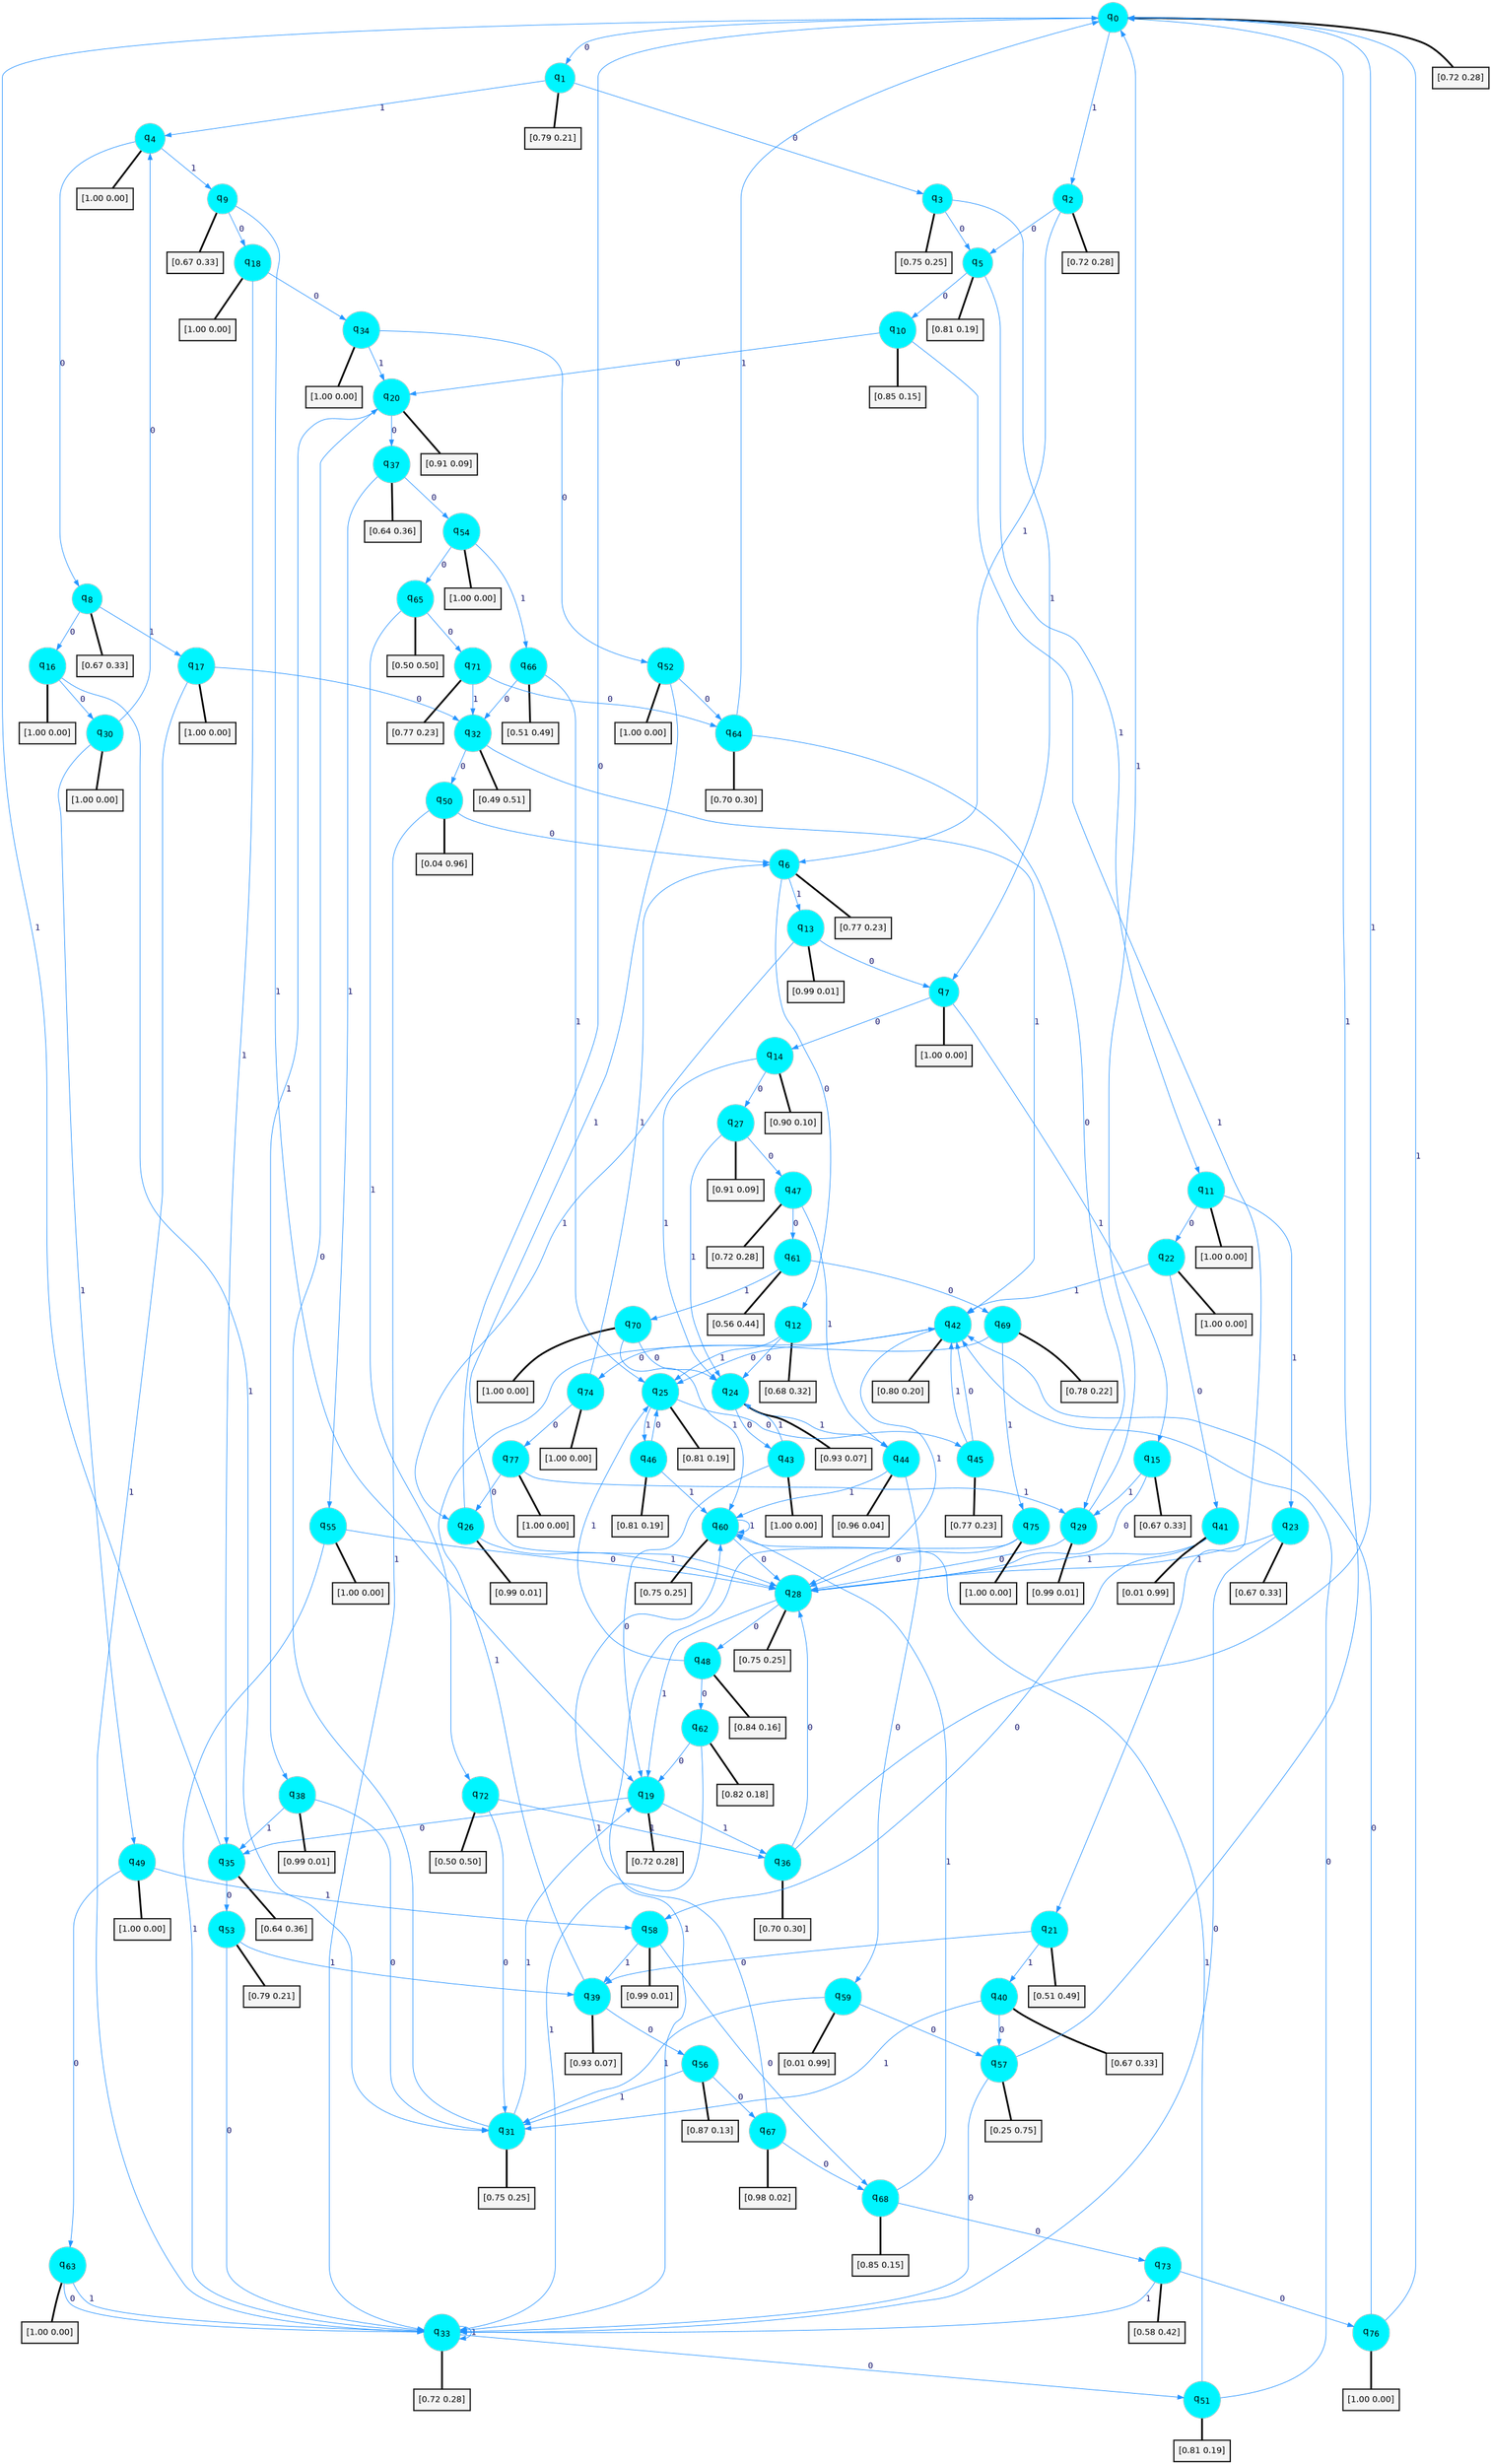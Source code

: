 digraph G {
graph [
bgcolor=transparent, dpi=300, rankdir=TD, size="40,25"];
node [
color=gray, fillcolor=turquoise1, fontcolor=black, fontname=Helvetica, fontsize=16, fontweight=bold, shape=circle, style=filled];
edge [
arrowsize=1, color=dodgerblue1, fontcolor=midnightblue, fontname=courier, fontweight=bold, penwidth=1, style=solid, weight=20];
0[label=<q<SUB>0</SUB>>];
1[label=<q<SUB>1</SUB>>];
2[label=<q<SUB>2</SUB>>];
3[label=<q<SUB>3</SUB>>];
4[label=<q<SUB>4</SUB>>];
5[label=<q<SUB>5</SUB>>];
6[label=<q<SUB>6</SUB>>];
7[label=<q<SUB>7</SUB>>];
8[label=<q<SUB>8</SUB>>];
9[label=<q<SUB>9</SUB>>];
10[label=<q<SUB>10</SUB>>];
11[label=<q<SUB>11</SUB>>];
12[label=<q<SUB>12</SUB>>];
13[label=<q<SUB>13</SUB>>];
14[label=<q<SUB>14</SUB>>];
15[label=<q<SUB>15</SUB>>];
16[label=<q<SUB>16</SUB>>];
17[label=<q<SUB>17</SUB>>];
18[label=<q<SUB>18</SUB>>];
19[label=<q<SUB>19</SUB>>];
20[label=<q<SUB>20</SUB>>];
21[label=<q<SUB>21</SUB>>];
22[label=<q<SUB>22</SUB>>];
23[label=<q<SUB>23</SUB>>];
24[label=<q<SUB>24</SUB>>];
25[label=<q<SUB>25</SUB>>];
26[label=<q<SUB>26</SUB>>];
27[label=<q<SUB>27</SUB>>];
28[label=<q<SUB>28</SUB>>];
29[label=<q<SUB>29</SUB>>];
30[label=<q<SUB>30</SUB>>];
31[label=<q<SUB>31</SUB>>];
32[label=<q<SUB>32</SUB>>];
33[label=<q<SUB>33</SUB>>];
34[label=<q<SUB>34</SUB>>];
35[label=<q<SUB>35</SUB>>];
36[label=<q<SUB>36</SUB>>];
37[label=<q<SUB>37</SUB>>];
38[label=<q<SUB>38</SUB>>];
39[label=<q<SUB>39</SUB>>];
40[label=<q<SUB>40</SUB>>];
41[label=<q<SUB>41</SUB>>];
42[label=<q<SUB>42</SUB>>];
43[label=<q<SUB>43</SUB>>];
44[label=<q<SUB>44</SUB>>];
45[label=<q<SUB>45</SUB>>];
46[label=<q<SUB>46</SUB>>];
47[label=<q<SUB>47</SUB>>];
48[label=<q<SUB>48</SUB>>];
49[label=<q<SUB>49</SUB>>];
50[label=<q<SUB>50</SUB>>];
51[label=<q<SUB>51</SUB>>];
52[label=<q<SUB>52</SUB>>];
53[label=<q<SUB>53</SUB>>];
54[label=<q<SUB>54</SUB>>];
55[label=<q<SUB>55</SUB>>];
56[label=<q<SUB>56</SUB>>];
57[label=<q<SUB>57</SUB>>];
58[label=<q<SUB>58</SUB>>];
59[label=<q<SUB>59</SUB>>];
60[label=<q<SUB>60</SUB>>];
61[label=<q<SUB>61</SUB>>];
62[label=<q<SUB>62</SUB>>];
63[label=<q<SUB>63</SUB>>];
64[label=<q<SUB>64</SUB>>];
65[label=<q<SUB>65</SUB>>];
66[label=<q<SUB>66</SUB>>];
67[label=<q<SUB>67</SUB>>];
68[label=<q<SUB>68</SUB>>];
69[label=<q<SUB>69</SUB>>];
70[label=<q<SUB>70</SUB>>];
71[label=<q<SUB>71</SUB>>];
72[label=<q<SUB>72</SUB>>];
73[label=<q<SUB>73</SUB>>];
74[label=<q<SUB>74</SUB>>];
75[label=<q<SUB>75</SUB>>];
76[label=<q<SUB>76</SUB>>];
77[label=<q<SUB>77</SUB>>];
78[label="[0.72 0.28]", shape=box,fontcolor=black, fontname=Helvetica, fontsize=14, penwidth=2, fillcolor=whitesmoke,color=black];
79[label="[0.79 0.21]", shape=box,fontcolor=black, fontname=Helvetica, fontsize=14, penwidth=2, fillcolor=whitesmoke,color=black];
80[label="[0.72 0.28]", shape=box,fontcolor=black, fontname=Helvetica, fontsize=14, penwidth=2, fillcolor=whitesmoke,color=black];
81[label="[0.75 0.25]", shape=box,fontcolor=black, fontname=Helvetica, fontsize=14, penwidth=2, fillcolor=whitesmoke,color=black];
82[label="[1.00 0.00]", shape=box,fontcolor=black, fontname=Helvetica, fontsize=14, penwidth=2, fillcolor=whitesmoke,color=black];
83[label="[0.81 0.19]", shape=box,fontcolor=black, fontname=Helvetica, fontsize=14, penwidth=2, fillcolor=whitesmoke,color=black];
84[label="[0.77 0.23]", shape=box,fontcolor=black, fontname=Helvetica, fontsize=14, penwidth=2, fillcolor=whitesmoke,color=black];
85[label="[1.00 0.00]", shape=box,fontcolor=black, fontname=Helvetica, fontsize=14, penwidth=2, fillcolor=whitesmoke,color=black];
86[label="[0.67 0.33]", shape=box,fontcolor=black, fontname=Helvetica, fontsize=14, penwidth=2, fillcolor=whitesmoke,color=black];
87[label="[0.67 0.33]", shape=box,fontcolor=black, fontname=Helvetica, fontsize=14, penwidth=2, fillcolor=whitesmoke,color=black];
88[label="[0.85 0.15]", shape=box,fontcolor=black, fontname=Helvetica, fontsize=14, penwidth=2, fillcolor=whitesmoke,color=black];
89[label="[1.00 0.00]", shape=box,fontcolor=black, fontname=Helvetica, fontsize=14, penwidth=2, fillcolor=whitesmoke,color=black];
90[label="[0.68 0.32]", shape=box,fontcolor=black, fontname=Helvetica, fontsize=14, penwidth=2, fillcolor=whitesmoke,color=black];
91[label="[0.99 0.01]", shape=box,fontcolor=black, fontname=Helvetica, fontsize=14, penwidth=2, fillcolor=whitesmoke,color=black];
92[label="[0.90 0.10]", shape=box,fontcolor=black, fontname=Helvetica, fontsize=14, penwidth=2, fillcolor=whitesmoke,color=black];
93[label="[0.67 0.33]", shape=box,fontcolor=black, fontname=Helvetica, fontsize=14, penwidth=2, fillcolor=whitesmoke,color=black];
94[label="[1.00 0.00]", shape=box,fontcolor=black, fontname=Helvetica, fontsize=14, penwidth=2, fillcolor=whitesmoke,color=black];
95[label="[1.00 0.00]", shape=box,fontcolor=black, fontname=Helvetica, fontsize=14, penwidth=2, fillcolor=whitesmoke,color=black];
96[label="[1.00 0.00]", shape=box,fontcolor=black, fontname=Helvetica, fontsize=14, penwidth=2, fillcolor=whitesmoke,color=black];
97[label="[0.72 0.28]", shape=box,fontcolor=black, fontname=Helvetica, fontsize=14, penwidth=2, fillcolor=whitesmoke,color=black];
98[label="[0.91 0.09]", shape=box,fontcolor=black, fontname=Helvetica, fontsize=14, penwidth=2, fillcolor=whitesmoke,color=black];
99[label="[0.51 0.49]", shape=box,fontcolor=black, fontname=Helvetica, fontsize=14, penwidth=2, fillcolor=whitesmoke,color=black];
100[label="[1.00 0.00]", shape=box,fontcolor=black, fontname=Helvetica, fontsize=14, penwidth=2, fillcolor=whitesmoke,color=black];
101[label="[0.67 0.33]", shape=box,fontcolor=black, fontname=Helvetica, fontsize=14, penwidth=2, fillcolor=whitesmoke,color=black];
102[label="[0.93 0.07]", shape=box,fontcolor=black, fontname=Helvetica, fontsize=14, penwidth=2, fillcolor=whitesmoke,color=black];
103[label="[0.81 0.19]", shape=box,fontcolor=black, fontname=Helvetica, fontsize=14, penwidth=2, fillcolor=whitesmoke,color=black];
104[label="[0.99 0.01]", shape=box,fontcolor=black, fontname=Helvetica, fontsize=14, penwidth=2, fillcolor=whitesmoke,color=black];
105[label="[0.91 0.09]", shape=box,fontcolor=black, fontname=Helvetica, fontsize=14, penwidth=2, fillcolor=whitesmoke,color=black];
106[label="[0.75 0.25]", shape=box,fontcolor=black, fontname=Helvetica, fontsize=14, penwidth=2, fillcolor=whitesmoke,color=black];
107[label="[0.99 0.01]", shape=box,fontcolor=black, fontname=Helvetica, fontsize=14, penwidth=2, fillcolor=whitesmoke,color=black];
108[label="[1.00 0.00]", shape=box,fontcolor=black, fontname=Helvetica, fontsize=14, penwidth=2, fillcolor=whitesmoke,color=black];
109[label="[0.75 0.25]", shape=box,fontcolor=black, fontname=Helvetica, fontsize=14, penwidth=2, fillcolor=whitesmoke,color=black];
110[label="[0.49 0.51]", shape=box,fontcolor=black, fontname=Helvetica, fontsize=14, penwidth=2, fillcolor=whitesmoke,color=black];
111[label="[0.72 0.28]", shape=box,fontcolor=black, fontname=Helvetica, fontsize=14, penwidth=2, fillcolor=whitesmoke,color=black];
112[label="[1.00 0.00]", shape=box,fontcolor=black, fontname=Helvetica, fontsize=14, penwidth=2, fillcolor=whitesmoke,color=black];
113[label="[0.64 0.36]", shape=box,fontcolor=black, fontname=Helvetica, fontsize=14, penwidth=2, fillcolor=whitesmoke,color=black];
114[label="[0.70 0.30]", shape=box,fontcolor=black, fontname=Helvetica, fontsize=14, penwidth=2, fillcolor=whitesmoke,color=black];
115[label="[0.64 0.36]", shape=box,fontcolor=black, fontname=Helvetica, fontsize=14, penwidth=2, fillcolor=whitesmoke,color=black];
116[label="[0.99 0.01]", shape=box,fontcolor=black, fontname=Helvetica, fontsize=14, penwidth=2, fillcolor=whitesmoke,color=black];
117[label="[0.93 0.07]", shape=box,fontcolor=black, fontname=Helvetica, fontsize=14, penwidth=2, fillcolor=whitesmoke,color=black];
118[label="[0.67 0.33]", shape=box,fontcolor=black, fontname=Helvetica, fontsize=14, penwidth=2, fillcolor=whitesmoke,color=black];
119[label="[0.01 0.99]", shape=box,fontcolor=black, fontname=Helvetica, fontsize=14, penwidth=2, fillcolor=whitesmoke,color=black];
120[label="[0.80 0.20]", shape=box,fontcolor=black, fontname=Helvetica, fontsize=14, penwidth=2, fillcolor=whitesmoke,color=black];
121[label="[1.00 0.00]", shape=box,fontcolor=black, fontname=Helvetica, fontsize=14, penwidth=2, fillcolor=whitesmoke,color=black];
122[label="[0.96 0.04]", shape=box,fontcolor=black, fontname=Helvetica, fontsize=14, penwidth=2, fillcolor=whitesmoke,color=black];
123[label="[0.77 0.23]", shape=box,fontcolor=black, fontname=Helvetica, fontsize=14, penwidth=2, fillcolor=whitesmoke,color=black];
124[label="[0.81 0.19]", shape=box,fontcolor=black, fontname=Helvetica, fontsize=14, penwidth=2, fillcolor=whitesmoke,color=black];
125[label="[0.72 0.28]", shape=box,fontcolor=black, fontname=Helvetica, fontsize=14, penwidth=2, fillcolor=whitesmoke,color=black];
126[label="[0.84 0.16]", shape=box,fontcolor=black, fontname=Helvetica, fontsize=14, penwidth=2, fillcolor=whitesmoke,color=black];
127[label="[1.00 0.00]", shape=box,fontcolor=black, fontname=Helvetica, fontsize=14, penwidth=2, fillcolor=whitesmoke,color=black];
128[label="[0.04 0.96]", shape=box,fontcolor=black, fontname=Helvetica, fontsize=14, penwidth=2, fillcolor=whitesmoke,color=black];
129[label="[0.81 0.19]", shape=box,fontcolor=black, fontname=Helvetica, fontsize=14, penwidth=2, fillcolor=whitesmoke,color=black];
130[label="[1.00 0.00]", shape=box,fontcolor=black, fontname=Helvetica, fontsize=14, penwidth=2, fillcolor=whitesmoke,color=black];
131[label="[0.79 0.21]", shape=box,fontcolor=black, fontname=Helvetica, fontsize=14, penwidth=2, fillcolor=whitesmoke,color=black];
132[label="[1.00 0.00]", shape=box,fontcolor=black, fontname=Helvetica, fontsize=14, penwidth=2, fillcolor=whitesmoke,color=black];
133[label="[1.00 0.00]", shape=box,fontcolor=black, fontname=Helvetica, fontsize=14, penwidth=2, fillcolor=whitesmoke,color=black];
134[label="[0.87 0.13]", shape=box,fontcolor=black, fontname=Helvetica, fontsize=14, penwidth=2, fillcolor=whitesmoke,color=black];
135[label="[0.25 0.75]", shape=box,fontcolor=black, fontname=Helvetica, fontsize=14, penwidth=2, fillcolor=whitesmoke,color=black];
136[label="[0.99 0.01]", shape=box,fontcolor=black, fontname=Helvetica, fontsize=14, penwidth=2, fillcolor=whitesmoke,color=black];
137[label="[0.01 0.99]", shape=box,fontcolor=black, fontname=Helvetica, fontsize=14, penwidth=2, fillcolor=whitesmoke,color=black];
138[label="[0.75 0.25]", shape=box,fontcolor=black, fontname=Helvetica, fontsize=14, penwidth=2, fillcolor=whitesmoke,color=black];
139[label="[0.56 0.44]", shape=box,fontcolor=black, fontname=Helvetica, fontsize=14, penwidth=2, fillcolor=whitesmoke,color=black];
140[label="[0.82 0.18]", shape=box,fontcolor=black, fontname=Helvetica, fontsize=14, penwidth=2, fillcolor=whitesmoke,color=black];
141[label="[1.00 0.00]", shape=box,fontcolor=black, fontname=Helvetica, fontsize=14, penwidth=2, fillcolor=whitesmoke,color=black];
142[label="[0.70 0.30]", shape=box,fontcolor=black, fontname=Helvetica, fontsize=14, penwidth=2, fillcolor=whitesmoke,color=black];
143[label="[0.50 0.50]", shape=box,fontcolor=black, fontname=Helvetica, fontsize=14, penwidth=2, fillcolor=whitesmoke,color=black];
144[label="[0.51 0.49]", shape=box,fontcolor=black, fontname=Helvetica, fontsize=14, penwidth=2, fillcolor=whitesmoke,color=black];
145[label="[0.98 0.02]", shape=box,fontcolor=black, fontname=Helvetica, fontsize=14, penwidth=2, fillcolor=whitesmoke,color=black];
146[label="[0.85 0.15]", shape=box,fontcolor=black, fontname=Helvetica, fontsize=14, penwidth=2, fillcolor=whitesmoke,color=black];
147[label="[0.78 0.22]", shape=box,fontcolor=black, fontname=Helvetica, fontsize=14, penwidth=2, fillcolor=whitesmoke,color=black];
148[label="[1.00 0.00]", shape=box,fontcolor=black, fontname=Helvetica, fontsize=14, penwidth=2, fillcolor=whitesmoke,color=black];
149[label="[0.77 0.23]", shape=box,fontcolor=black, fontname=Helvetica, fontsize=14, penwidth=2, fillcolor=whitesmoke,color=black];
150[label="[0.50 0.50]", shape=box,fontcolor=black, fontname=Helvetica, fontsize=14, penwidth=2, fillcolor=whitesmoke,color=black];
151[label="[0.58 0.42]", shape=box,fontcolor=black, fontname=Helvetica, fontsize=14, penwidth=2, fillcolor=whitesmoke,color=black];
152[label="[1.00 0.00]", shape=box,fontcolor=black, fontname=Helvetica, fontsize=14, penwidth=2, fillcolor=whitesmoke,color=black];
153[label="[1.00 0.00]", shape=box,fontcolor=black, fontname=Helvetica, fontsize=14, penwidth=2, fillcolor=whitesmoke,color=black];
154[label="[1.00 0.00]", shape=box,fontcolor=black, fontname=Helvetica, fontsize=14, penwidth=2, fillcolor=whitesmoke,color=black];
155[label="[1.00 0.00]", shape=box,fontcolor=black, fontname=Helvetica, fontsize=14, penwidth=2, fillcolor=whitesmoke,color=black];
0->1 [label=0];
0->2 [label=1];
0->78 [arrowhead=none, penwidth=3,color=black];
1->3 [label=0];
1->4 [label=1];
1->79 [arrowhead=none, penwidth=3,color=black];
2->5 [label=0];
2->6 [label=1];
2->80 [arrowhead=none, penwidth=3,color=black];
3->5 [label=0];
3->7 [label=1];
3->81 [arrowhead=none, penwidth=3,color=black];
4->8 [label=0];
4->9 [label=1];
4->82 [arrowhead=none, penwidth=3,color=black];
5->10 [label=0];
5->11 [label=1];
5->83 [arrowhead=none, penwidth=3,color=black];
6->12 [label=0];
6->13 [label=1];
6->84 [arrowhead=none, penwidth=3,color=black];
7->14 [label=0];
7->15 [label=1];
7->85 [arrowhead=none, penwidth=3,color=black];
8->16 [label=0];
8->17 [label=1];
8->86 [arrowhead=none, penwidth=3,color=black];
9->18 [label=0];
9->19 [label=1];
9->87 [arrowhead=none, penwidth=3,color=black];
10->20 [label=0];
10->21 [label=1];
10->88 [arrowhead=none, penwidth=3,color=black];
11->22 [label=0];
11->23 [label=1];
11->89 [arrowhead=none, penwidth=3,color=black];
12->24 [label=0];
12->25 [label=1];
12->90 [arrowhead=none, penwidth=3,color=black];
13->7 [label=0];
13->26 [label=1];
13->91 [arrowhead=none, penwidth=3,color=black];
14->27 [label=0];
14->24 [label=1];
14->92 [arrowhead=none, penwidth=3,color=black];
15->28 [label=0];
15->29 [label=1];
15->93 [arrowhead=none, penwidth=3,color=black];
16->30 [label=0];
16->31 [label=1];
16->94 [arrowhead=none, penwidth=3,color=black];
17->32 [label=0];
17->33 [label=1];
17->95 [arrowhead=none, penwidth=3,color=black];
18->34 [label=0];
18->35 [label=1];
18->96 [arrowhead=none, penwidth=3,color=black];
19->35 [label=0];
19->36 [label=1];
19->97 [arrowhead=none, penwidth=3,color=black];
20->37 [label=0];
20->38 [label=1];
20->98 [arrowhead=none, penwidth=3,color=black];
21->39 [label=0];
21->40 [label=1];
21->99 [arrowhead=none, penwidth=3,color=black];
22->41 [label=0];
22->42 [label=1];
22->100 [arrowhead=none, penwidth=3,color=black];
23->33 [label=0];
23->28 [label=1];
23->101 [arrowhead=none, penwidth=3,color=black];
24->43 [label=0];
24->44 [label=1];
24->102 [arrowhead=none, penwidth=3,color=black];
25->45 [label=0];
25->46 [label=1];
25->103 [arrowhead=none, penwidth=3,color=black];
26->0 [label=0];
26->28 [label=1];
26->104 [arrowhead=none, penwidth=3,color=black];
27->47 [label=0];
27->24 [label=1];
27->105 [arrowhead=none, penwidth=3,color=black];
28->48 [label=0];
28->19 [label=1];
28->106 [arrowhead=none, penwidth=3,color=black];
29->28 [label=0];
29->0 [label=1];
29->107 [arrowhead=none, penwidth=3,color=black];
30->4 [label=0];
30->49 [label=1];
30->108 [arrowhead=none, penwidth=3,color=black];
31->20 [label=0];
31->19 [label=1];
31->109 [arrowhead=none, penwidth=3,color=black];
32->50 [label=0];
32->42 [label=1];
32->110 [arrowhead=none, penwidth=3,color=black];
33->51 [label=0];
33->33 [label=1];
33->111 [arrowhead=none, penwidth=3,color=black];
34->52 [label=0];
34->20 [label=1];
34->112 [arrowhead=none, penwidth=3,color=black];
35->53 [label=0];
35->0 [label=1];
35->113 [arrowhead=none, penwidth=3,color=black];
36->28 [label=0];
36->0 [label=1];
36->114 [arrowhead=none, penwidth=3,color=black];
37->54 [label=0];
37->55 [label=1];
37->115 [arrowhead=none, penwidth=3,color=black];
38->31 [label=0];
38->35 [label=1];
38->116 [arrowhead=none, penwidth=3,color=black];
39->56 [label=0];
39->42 [label=1];
39->117 [arrowhead=none, penwidth=3,color=black];
40->57 [label=0];
40->31 [label=1];
40->118 [arrowhead=none, penwidth=3,color=black];
41->58 [label=0];
41->28 [label=1];
41->119 [arrowhead=none, penwidth=3,color=black];
42->25 [label=0];
42->28 [label=1];
42->120 [arrowhead=none, penwidth=3,color=black];
43->19 [label=0];
43->24 [label=1];
43->121 [arrowhead=none, penwidth=3,color=black];
44->59 [label=0];
44->60 [label=1];
44->122 [arrowhead=none, penwidth=3,color=black];
45->42 [label=0];
45->42 [label=1];
45->123 [arrowhead=none, penwidth=3,color=black];
46->25 [label=0];
46->60 [label=1];
46->124 [arrowhead=none, penwidth=3,color=black];
47->61 [label=0];
47->44 [label=1];
47->125 [arrowhead=none, penwidth=3,color=black];
48->62 [label=0];
48->25 [label=1];
48->126 [arrowhead=none, penwidth=3,color=black];
49->63 [label=0];
49->58 [label=1];
49->127 [arrowhead=none, penwidth=3,color=black];
50->6 [label=0];
50->33 [label=1];
50->128 [arrowhead=none, penwidth=3,color=black];
51->42 [label=0];
51->60 [label=1];
51->129 [arrowhead=none, penwidth=3,color=black];
52->64 [label=0];
52->28 [label=1];
52->130 [arrowhead=none, penwidth=3,color=black];
53->33 [label=0];
53->39 [label=1];
53->131 [arrowhead=none, penwidth=3,color=black];
54->65 [label=0];
54->66 [label=1];
54->132 [arrowhead=none, penwidth=3,color=black];
55->28 [label=0];
55->33 [label=1];
55->133 [arrowhead=none, penwidth=3,color=black];
56->67 [label=0];
56->31 [label=1];
56->134 [arrowhead=none, penwidth=3,color=black];
57->33 [label=0];
57->0 [label=1];
57->135 [arrowhead=none, penwidth=3,color=black];
58->68 [label=0];
58->39 [label=1];
58->136 [arrowhead=none, penwidth=3,color=black];
59->57 [label=0];
59->31 [label=1];
59->137 [arrowhead=none, penwidth=3,color=black];
60->28 [label=0];
60->60 [label=1];
60->138 [arrowhead=none, penwidth=3,color=black];
61->69 [label=0];
61->70 [label=1];
61->139 [arrowhead=none, penwidth=3,color=black];
62->19 [label=0];
62->33 [label=1];
62->140 [arrowhead=none, penwidth=3,color=black];
63->33 [label=0];
63->33 [label=1];
63->141 [arrowhead=none, penwidth=3,color=black];
64->29 [label=0];
64->0 [label=1];
64->142 [arrowhead=none, penwidth=3,color=black];
65->71 [label=0];
65->72 [label=1];
65->143 [arrowhead=none, penwidth=3,color=black];
66->32 [label=0];
66->25 [label=1];
66->144 [arrowhead=none, penwidth=3,color=black];
67->68 [label=0];
67->60 [label=1];
67->145 [arrowhead=none, penwidth=3,color=black];
68->73 [label=0];
68->60 [label=1];
68->146 [arrowhead=none, penwidth=3,color=black];
69->74 [label=0];
69->75 [label=1];
69->147 [arrowhead=none, penwidth=3,color=black];
70->24 [label=0];
70->60 [label=1];
70->148 [arrowhead=none, penwidth=3,color=black];
71->64 [label=0];
71->32 [label=1];
71->149 [arrowhead=none, penwidth=3,color=black];
72->31 [label=0];
72->36 [label=1];
72->150 [arrowhead=none, penwidth=3,color=black];
73->76 [label=0];
73->33 [label=1];
73->151 [arrowhead=none, penwidth=3,color=black];
74->77 [label=0];
74->6 [label=1];
74->152 [arrowhead=none, penwidth=3,color=black];
75->28 [label=0];
75->33 [label=1];
75->153 [arrowhead=none, penwidth=3,color=black];
76->42 [label=0];
76->0 [label=1];
76->154 [arrowhead=none, penwidth=3,color=black];
77->26 [label=0];
77->29 [label=1];
77->155 [arrowhead=none, penwidth=3,color=black];
}
